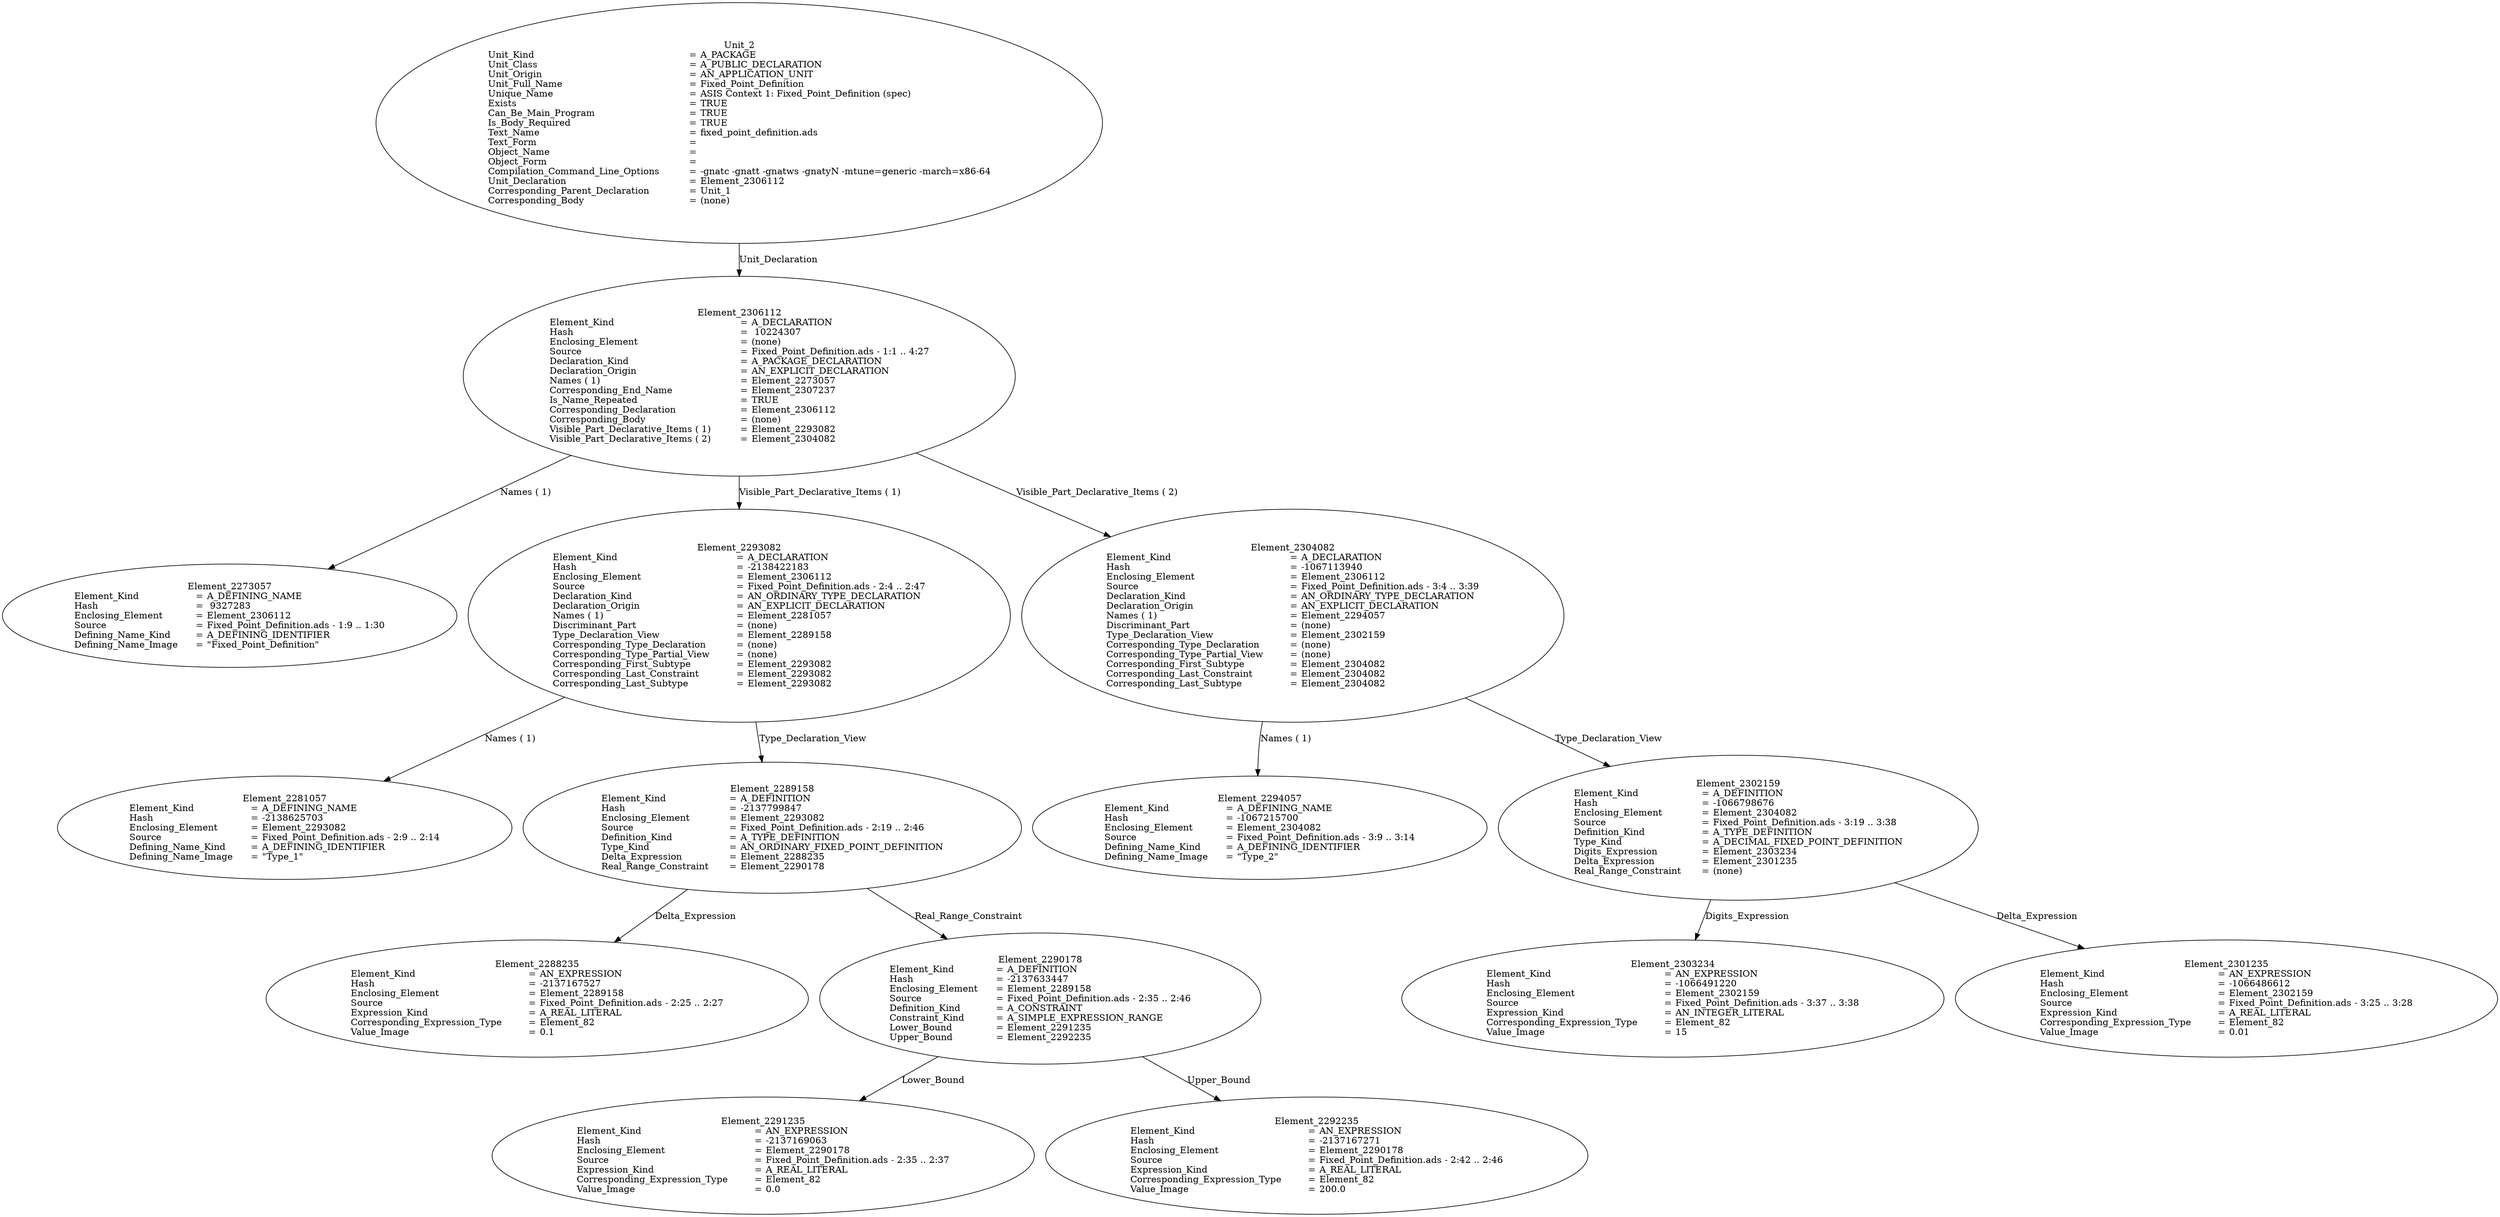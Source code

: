 digraph "fixed_point_definition.adt" {
  Unit_2 -> Element_2306112
      [ label=Unit_Declaration ];
  Unit_2
      [ label=<<TABLE BORDER="0" CELLBORDER="0" CELLSPACING="0" CELLPADDING="0"> 
          <TR><TD COLSPAN="3">Unit_2</TD></TR>
          <TR><TD ALIGN="LEFT">Unit_Kind   </TD><TD> = </TD><TD ALIGN="LEFT">A_PACKAGE</TD></TR>
          <TR><TD ALIGN="LEFT">Unit_Class   </TD><TD> = </TD><TD ALIGN="LEFT">A_PUBLIC_DECLARATION</TD></TR>
          <TR><TD ALIGN="LEFT">Unit_Origin   </TD><TD> = </TD><TD ALIGN="LEFT">AN_APPLICATION_UNIT</TD></TR>
          <TR><TD ALIGN="LEFT">Unit_Full_Name    </TD><TD> = </TD><TD ALIGN="LEFT">Fixed_Point_Definition</TD></TR>
          <TR><TD ALIGN="LEFT">Unique_Name   </TD><TD> = </TD><TD ALIGN="LEFT">ASIS Context 1: Fixed_Point_Definition (spec)</TD></TR>
          <TR><TD ALIGN="LEFT">Exists  </TD><TD> = </TD><TD ALIGN="LEFT">TRUE</TD></TR>
          <TR><TD ALIGN="LEFT">Can_Be_Main_Program     </TD><TD> = </TD><TD ALIGN="LEFT">TRUE</TD></TR>
          <TR><TD ALIGN="LEFT">Is_Body_Required     </TD><TD> = </TD><TD ALIGN="LEFT">TRUE</TD></TR>
          <TR><TD ALIGN="LEFT">Text_Name   </TD><TD> = </TD><TD ALIGN="LEFT">fixed_point_definition.ads</TD></TR>
          <TR><TD ALIGN="LEFT">Text_Form   </TD><TD> = </TD><TD ALIGN="LEFT"></TD></TR>
          <TR><TD ALIGN="LEFT">Object_Name   </TD><TD> = </TD><TD ALIGN="LEFT"></TD></TR>
          <TR><TD ALIGN="LEFT">Object_Form   </TD><TD> = </TD><TD ALIGN="LEFT"></TD></TR>
          <TR><TD ALIGN="LEFT">Compilation_Command_Line_Options         </TD><TD> = </TD><TD ALIGN="LEFT">-gnatc -gnatt -gnatws -gnatyN -mtune=generic -march=x86-64</TD></TR>
          <TR><TD ALIGN="LEFT">Unit_Declaration     </TD><TD> = </TD><TD ALIGN="LEFT">Element_2306112</TD></TR>
          <TR><TD ALIGN="LEFT">Corresponding_Parent_Declaration         </TD><TD> = </TD><TD ALIGN="LEFT">Unit_1</TD></TR>
          <TR><TD ALIGN="LEFT">Corresponding_Body     </TD><TD> = </TD><TD ALIGN="LEFT">(none)</TD></TR>
          </TABLE>> ];
  Element_2306112 -> Element_2273057
      [ label="Names ( 1)" ];
  Element_2306112 -> Element_2293082
      [ label="Visible_Part_Declarative_Items ( 1)" ];
  Element_2306112 -> Element_2304082
      [ label="Visible_Part_Declarative_Items ( 2)" ];
  Element_2306112
      [ label=<<TABLE BORDER="0" CELLBORDER="0" CELLSPACING="0" CELLPADDING="0"> 
          <TR><TD COLSPAN="3">Element_2306112</TD></TR>
          <TR><TD ALIGN="LEFT">Element_Kind    </TD><TD> = </TD><TD ALIGN="LEFT">A_DECLARATION</TD></TR>
          <TR><TD ALIGN="LEFT">Hash  </TD><TD> = </TD><TD ALIGN="LEFT"> 10224307</TD></TR>
          <TR><TD ALIGN="LEFT">Enclosing_Element     </TD><TD> = </TD><TD ALIGN="LEFT">(none)</TD></TR>
          <TR><TD ALIGN="LEFT">Source  </TD><TD> = </TD><TD ALIGN="LEFT">Fixed_Point_Definition.ads - 1:1 .. 4:27</TD></TR>
          <TR><TD ALIGN="LEFT">Declaration_Kind     </TD><TD> = </TD><TD ALIGN="LEFT">A_PACKAGE_DECLARATION</TD></TR>
          <TR><TD ALIGN="LEFT">Declaration_Origin     </TD><TD> = </TD><TD ALIGN="LEFT">AN_EXPLICIT_DECLARATION</TD></TR>
          <TR><TD ALIGN="LEFT">Names ( 1)   </TD><TD> = </TD><TD ALIGN="LEFT">Element_2273057</TD></TR>
          <TR><TD ALIGN="LEFT">Corresponding_End_Name      </TD><TD> = </TD><TD ALIGN="LEFT">Element_2307237</TD></TR>
          <TR><TD ALIGN="LEFT">Is_Name_Repeated     </TD><TD> = </TD><TD ALIGN="LEFT">TRUE</TD></TR>
          <TR><TD ALIGN="LEFT">Corresponding_Declaration       </TD><TD> = </TD><TD ALIGN="LEFT">Element_2306112</TD></TR>
          <TR><TD ALIGN="LEFT">Corresponding_Body     </TD><TD> = </TD><TD ALIGN="LEFT">(none)</TD></TR>
          <TR><TD ALIGN="LEFT">Visible_Part_Declarative_Items ( 1)         </TD><TD> = </TD><TD ALIGN="LEFT">Element_2293082</TD></TR>
          <TR><TD ALIGN="LEFT">Visible_Part_Declarative_Items ( 2)         </TD><TD> = </TD><TD ALIGN="LEFT">Element_2304082</TD></TR>
          </TABLE>> ];
  Element_2273057
      [ label=<<TABLE BORDER="0" CELLBORDER="0" CELLSPACING="0" CELLPADDING="0"> 
          <TR><TD COLSPAN="3">Element_2273057</TD></TR>
          <TR><TD ALIGN="LEFT">Element_Kind    </TD><TD> = </TD><TD ALIGN="LEFT">A_DEFINING_NAME</TD></TR>
          <TR><TD ALIGN="LEFT">Hash  </TD><TD> = </TD><TD ALIGN="LEFT"> 9327283</TD></TR>
          <TR><TD ALIGN="LEFT">Enclosing_Element     </TD><TD> = </TD><TD ALIGN="LEFT">Element_2306112</TD></TR>
          <TR><TD ALIGN="LEFT">Source  </TD><TD> = </TD><TD ALIGN="LEFT">Fixed_Point_Definition.ads - 1:9 .. 1:30</TD></TR>
          <TR><TD ALIGN="LEFT">Defining_Name_Kind     </TD><TD> = </TD><TD ALIGN="LEFT">A_DEFINING_IDENTIFIER</TD></TR>
          <TR><TD ALIGN="LEFT">Defining_Name_Image     </TD><TD> = </TD><TD ALIGN="LEFT">"Fixed_Point_Definition"</TD></TR>
          </TABLE>> ];
  Element_2293082 -> Element_2281057
      [ label="Names ( 1)" ];
  Element_2293082 -> Element_2289158
      [ label=Type_Declaration_View ];
  Element_2293082
      [ label=<<TABLE BORDER="0" CELLBORDER="0" CELLSPACING="0" CELLPADDING="0"> 
          <TR><TD COLSPAN="3">Element_2293082</TD></TR>
          <TR><TD ALIGN="LEFT">Element_Kind    </TD><TD> = </TD><TD ALIGN="LEFT">A_DECLARATION</TD></TR>
          <TR><TD ALIGN="LEFT">Hash  </TD><TD> = </TD><TD ALIGN="LEFT">-2138422183</TD></TR>
          <TR><TD ALIGN="LEFT">Enclosing_Element     </TD><TD> = </TD><TD ALIGN="LEFT">Element_2306112</TD></TR>
          <TR><TD ALIGN="LEFT">Source  </TD><TD> = </TD><TD ALIGN="LEFT">Fixed_Point_Definition.ads - 2:4 .. 2:47</TD></TR>
          <TR><TD ALIGN="LEFT">Declaration_Kind     </TD><TD> = </TD><TD ALIGN="LEFT">AN_ORDINARY_TYPE_DECLARATION</TD></TR>
          <TR><TD ALIGN="LEFT">Declaration_Origin     </TD><TD> = </TD><TD ALIGN="LEFT">AN_EXPLICIT_DECLARATION</TD></TR>
          <TR><TD ALIGN="LEFT">Names ( 1)   </TD><TD> = </TD><TD ALIGN="LEFT">Element_2281057</TD></TR>
          <TR><TD ALIGN="LEFT">Discriminant_Part     </TD><TD> = </TD><TD ALIGN="LEFT">(none)</TD></TR>
          <TR><TD ALIGN="LEFT">Type_Declaration_View      </TD><TD> = </TD><TD ALIGN="LEFT">Element_2289158</TD></TR>
          <TR><TD ALIGN="LEFT">Corresponding_Type_Declaration        </TD><TD> = </TD><TD ALIGN="LEFT">(none)</TD></TR>
          <TR><TD ALIGN="LEFT">Corresponding_Type_Partial_View        </TD><TD> = </TD><TD ALIGN="LEFT">(none)</TD></TR>
          <TR><TD ALIGN="LEFT">Corresponding_First_Subtype       </TD><TD> = </TD><TD ALIGN="LEFT">Element_2293082</TD></TR>
          <TR><TD ALIGN="LEFT">Corresponding_Last_Constraint        </TD><TD> = </TD><TD ALIGN="LEFT">Element_2293082</TD></TR>
          <TR><TD ALIGN="LEFT">Corresponding_Last_Subtype       </TD><TD> = </TD><TD ALIGN="LEFT">Element_2293082</TD></TR>
          </TABLE>> ];
  Element_2281057
      [ label=<<TABLE BORDER="0" CELLBORDER="0" CELLSPACING="0" CELLPADDING="0"> 
          <TR><TD COLSPAN="3">Element_2281057</TD></TR>
          <TR><TD ALIGN="LEFT">Element_Kind    </TD><TD> = </TD><TD ALIGN="LEFT">A_DEFINING_NAME</TD></TR>
          <TR><TD ALIGN="LEFT">Hash  </TD><TD> = </TD><TD ALIGN="LEFT">-2138625703</TD></TR>
          <TR><TD ALIGN="LEFT">Enclosing_Element     </TD><TD> = </TD><TD ALIGN="LEFT">Element_2293082</TD></TR>
          <TR><TD ALIGN="LEFT">Source  </TD><TD> = </TD><TD ALIGN="LEFT">Fixed_Point_Definition.ads - 2:9 .. 2:14</TD></TR>
          <TR><TD ALIGN="LEFT">Defining_Name_Kind     </TD><TD> = </TD><TD ALIGN="LEFT">A_DEFINING_IDENTIFIER</TD></TR>
          <TR><TD ALIGN="LEFT">Defining_Name_Image     </TD><TD> = </TD><TD ALIGN="LEFT">"Type_1"</TD></TR>
          </TABLE>> ];
  Element_2289158 -> Element_2288235
      [ label=Delta_Expression ];
  Element_2289158 -> Element_2290178
      [ label=Real_Range_Constraint ];
  Element_2289158
      [ label=<<TABLE BORDER="0" CELLBORDER="0" CELLSPACING="0" CELLPADDING="0"> 
          <TR><TD COLSPAN="3">Element_2289158</TD></TR>
          <TR><TD ALIGN="LEFT">Element_Kind    </TD><TD> = </TD><TD ALIGN="LEFT">A_DEFINITION</TD></TR>
          <TR><TD ALIGN="LEFT">Hash  </TD><TD> = </TD><TD ALIGN="LEFT">-2137799847</TD></TR>
          <TR><TD ALIGN="LEFT">Enclosing_Element     </TD><TD> = </TD><TD ALIGN="LEFT">Element_2293082</TD></TR>
          <TR><TD ALIGN="LEFT">Source  </TD><TD> = </TD><TD ALIGN="LEFT">Fixed_Point_Definition.ads - 2:19 .. 2:46</TD></TR>
          <TR><TD ALIGN="LEFT">Definition_Kind    </TD><TD> = </TD><TD ALIGN="LEFT">A_TYPE_DEFINITION</TD></TR>
          <TR><TD ALIGN="LEFT">Type_Kind   </TD><TD> = </TD><TD ALIGN="LEFT">AN_ORDINARY_FIXED_POINT_DEFINITION</TD></TR>
          <TR><TD ALIGN="LEFT">Delta_Expression     </TD><TD> = </TD><TD ALIGN="LEFT">Element_2288235</TD></TR>
          <TR><TD ALIGN="LEFT">Real_Range_Constraint      </TD><TD> = </TD><TD ALIGN="LEFT">Element_2290178</TD></TR>
          </TABLE>> ];
  Element_2288235
      [ label=<<TABLE BORDER="0" CELLBORDER="0" CELLSPACING="0" CELLPADDING="0"> 
          <TR><TD COLSPAN="3">Element_2288235</TD></TR>
          <TR><TD ALIGN="LEFT">Element_Kind    </TD><TD> = </TD><TD ALIGN="LEFT">AN_EXPRESSION</TD></TR>
          <TR><TD ALIGN="LEFT">Hash  </TD><TD> = </TD><TD ALIGN="LEFT">-2137167527</TD></TR>
          <TR><TD ALIGN="LEFT">Enclosing_Element     </TD><TD> = </TD><TD ALIGN="LEFT">Element_2289158</TD></TR>
          <TR><TD ALIGN="LEFT">Source  </TD><TD> = </TD><TD ALIGN="LEFT">Fixed_Point_Definition.ads - 2:25 .. 2:27</TD></TR>
          <TR><TD ALIGN="LEFT">Expression_Kind    </TD><TD> = </TD><TD ALIGN="LEFT">A_REAL_LITERAL</TD></TR>
          <TR><TD ALIGN="LEFT">Corresponding_Expression_Type        </TD><TD> = </TD><TD ALIGN="LEFT">Element_82</TD></TR>
          <TR><TD ALIGN="LEFT">Value_Image   </TD><TD> = </TD><TD ALIGN="LEFT">0.1</TD></TR>
          </TABLE>> ];
  Element_2290178 -> Element_2291235
      [ label=Lower_Bound ];
  Element_2290178 -> Element_2292235
      [ label=Upper_Bound ];
  Element_2290178
      [ label=<<TABLE BORDER="0" CELLBORDER="0" CELLSPACING="0" CELLPADDING="0"> 
          <TR><TD COLSPAN="3">Element_2290178</TD></TR>
          <TR><TD ALIGN="LEFT">Element_Kind    </TD><TD> = </TD><TD ALIGN="LEFT">A_DEFINITION</TD></TR>
          <TR><TD ALIGN="LEFT">Hash  </TD><TD> = </TD><TD ALIGN="LEFT">-2137633447</TD></TR>
          <TR><TD ALIGN="LEFT">Enclosing_Element     </TD><TD> = </TD><TD ALIGN="LEFT">Element_2289158</TD></TR>
          <TR><TD ALIGN="LEFT">Source  </TD><TD> = </TD><TD ALIGN="LEFT">Fixed_Point_Definition.ads - 2:35 .. 2:46</TD></TR>
          <TR><TD ALIGN="LEFT">Definition_Kind    </TD><TD> = </TD><TD ALIGN="LEFT">A_CONSTRAINT</TD></TR>
          <TR><TD ALIGN="LEFT">Constraint_Kind    </TD><TD> = </TD><TD ALIGN="LEFT">A_SIMPLE_EXPRESSION_RANGE</TD></TR>
          <TR><TD ALIGN="LEFT">Lower_Bound   </TD><TD> = </TD><TD ALIGN="LEFT">Element_2291235</TD></TR>
          <TR><TD ALIGN="LEFT">Upper_Bound   </TD><TD> = </TD><TD ALIGN="LEFT">Element_2292235</TD></TR>
          </TABLE>> ];
  Element_2291235
      [ label=<<TABLE BORDER="0" CELLBORDER="0" CELLSPACING="0" CELLPADDING="0"> 
          <TR><TD COLSPAN="3">Element_2291235</TD></TR>
          <TR><TD ALIGN="LEFT">Element_Kind    </TD><TD> = </TD><TD ALIGN="LEFT">AN_EXPRESSION</TD></TR>
          <TR><TD ALIGN="LEFT">Hash  </TD><TD> = </TD><TD ALIGN="LEFT">-2137169063</TD></TR>
          <TR><TD ALIGN="LEFT">Enclosing_Element     </TD><TD> = </TD><TD ALIGN="LEFT">Element_2290178</TD></TR>
          <TR><TD ALIGN="LEFT">Source  </TD><TD> = </TD><TD ALIGN="LEFT">Fixed_Point_Definition.ads - 2:35 .. 2:37</TD></TR>
          <TR><TD ALIGN="LEFT">Expression_Kind    </TD><TD> = </TD><TD ALIGN="LEFT">A_REAL_LITERAL</TD></TR>
          <TR><TD ALIGN="LEFT">Corresponding_Expression_Type        </TD><TD> = </TD><TD ALIGN="LEFT">Element_82</TD></TR>
          <TR><TD ALIGN="LEFT">Value_Image   </TD><TD> = </TD><TD ALIGN="LEFT">0.0</TD></TR>
          </TABLE>> ];
  Element_2292235
      [ label=<<TABLE BORDER="0" CELLBORDER="0" CELLSPACING="0" CELLPADDING="0"> 
          <TR><TD COLSPAN="3">Element_2292235</TD></TR>
          <TR><TD ALIGN="LEFT">Element_Kind    </TD><TD> = </TD><TD ALIGN="LEFT">AN_EXPRESSION</TD></TR>
          <TR><TD ALIGN="LEFT">Hash  </TD><TD> = </TD><TD ALIGN="LEFT">-2137167271</TD></TR>
          <TR><TD ALIGN="LEFT">Enclosing_Element     </TD><TD> = </TD><TD ALIGN="LEFT">Element_2290178</TD></TR>
          <TR><TD ALIGN="LEFT">Source  </TD><TD> = </TD><TD ALIGN="LEFT">Fixed_Point_Definition.ads - 2:42 .. 2:46</TD></TR>
          <TR><TD ALIGN="LEFT">Expression_Kind    </TD><TD> = </TD><TD ALIGN="LEFT">A_REAL_LITERAL</TD></TR>
          <TR><TD ALIGN="LEFT">Corresponding_Expression_Type        </TD><TD> = </TD><TD ALIGN="LEFT">Element_82</TD></TR>
          <TR><TD ALIGN="LEFT">Value_Image   </TD><TD> = </TD><TD ALIGN="LEFT">200.0</TD></TR>
          </TABLE>> ];
  Element_2304082 -> Element_2294057
      [ label="Names ( 1)" ];
  Element_2304082 -> Element_2302159
      [ label=Type_Declaration_View ];
  Element_2304082
      [ label=<<TABLE BORDER="0" CELLBORDER="0" CELLSPACING="0" CELLPADDING="0"> 
          <TR><TD COLSPAN="3">Element_2304082</TD></TR>
          <TR><TD ALIGN="LEFT">Element_Kind    </TD><TD> = </TD><TD ALIGN="LEFT">A_DECLARATION</TD></TR>
          <TR><TD ALIGN="LEFT">Hash  </TD><TD> = </TD><TD ALIGN="LEFT">-1067113940</TD></TR>
          <TR><TD ALIGN="LEFT">Enclosing_Element     </TD><TD> = </TD><TD ALIGN="LEFT">Element_2306112</TD></TR>
          <TR><TD ALIGN="LEFT">Source  </TD><TD> = </TD><TD ALIGN="LEFT">Fixed_Point_Definition.ads - 3:4 .. 3:39</TD></TR>
          <TR><TD ALIGN="LEFT">Declaration_Kind     </TD><TD> = </TD><TD ALIGN="LEFT">AN_ORDINARY_TYPE_DECLARATION</TD></TR>
          <TR><TD ALIGN="LEFT">Declaration_Origin     </TD><TD> = </TD><TD ALIGN="LEFT">AN_EXPLICIT_DECLARATION</TD></TR>
          <TR><TD ALIGN="LEFT">Names ( 1)   </TD><TD> = </TD><TD ALIGN="LEFT">Element_2294057</TD></TR>
          <TR><TD ALIGN="LEFT">Discriminant_Part     </TD><TD> = </TD><TD ALIGN="LEFT">(none)</TD></TR>
          <TR><TD ALIGN="LEFT">Type_Declaration_View      </TD><TD> = </TD><TD ALIGN="LEFT">Element_2302159</TD></TR>
          <TR><TD ALIGN="LEFT">Corresponding_Type_Declaration        </TD><TD> = </TD><TD ALIGN="LEFT">(none)</TD></TR>
          <TR><TD ALIGN="LEFT">Corresponding_Type_Partial_View        </TD><TD> = </TD><TD ALIGN="LEFT">(none)</TD></TR>
          <TR><TD ALIGN="LEFT">Corresponding_First_Subtype       </TD><TD> = </TD><TD ALIGN="LEFT">Element_2304082</TD></TR>
          <TR><TD ALIGN="LEFT">Corresponding_Last_Constraint        </TD><TD> = </TD><TD ALIGN="LEFT">Element_2304082</TD></TR>
          <TR><TD ALIGN="LEFT">Corresponding_Last_Subtype       </TD><TD> = </TD><TD ALIGN="LEFT">Element_2304082</TD></TR>
          </TABLE>> ];
  Element_2294057
      [ label=<<TABLE BORDER="0" CELLBORDER="0" CELLSPACING="0" CELLPADDING="0"> 
          <TR><TD COLSPAN="3">Element_2294057</TD></TR>
          <TR><TD ALIGN="LEFT">Element_Kind    </TD><TD> = </TD><TD ALIGN="LEFT">A_DEFINING_NAME</TD></TR>
          <TR><TD ALIGN="LEFT">Hash  </TD><TD> = </TD><TD ALIGN="LEFT">-1067215700</TD></TR>
          <TR><TD ALIGN="LEFT">Enclosing_Element     </TD><TD> = </TD><TD ALIGN="LEFT">Element_2304082</TD></TR>
          <TR><TD ALIGN="LEFT">Source  </TD><TD> = </TD><TD ALIGN="LEFT">Fixed_Point_Definition.ads - 3:9 .. 3:14</TD></TR>
          <TR><TD ALIGN="LEFT">Defining_Name_Kind     </TD><TD> = </TD><TD ALIGN="LEFT">A_DEFINING_IDENTIFIER</TD></TR>
          <TR><TD ALIGN="LEFT">Defining_Name_Image     </TD><TD> = </TD><TD ALIGN="LEFT">"Type_2"</TD></TR>
          </TABLE>> ];
  Element_2302159 -> Element_2303234
      [ label=Digits_Expression ];
  Element_2302159 -> Element_2301235
      [ label=Delta_Expression ];
  Element_2302159
      [ label=<<TABLE BORDER="0" CELLBORDER="0" CELLSPACING="0" CELLPADDING="0"> 
          <TR><TD COLSPAN="3">Element_2302159</TD></TR>
          <TR><TD ALIGN="LEFT">Element_Kind    </TD><TD> = </TD><TD ALIGN="LEFT">A_DEFINITION</TD></TR>
          <TR><TD ALIGN="LEFT">Hash  </TD><TD> = </TD><TD ALIGN="LEFT">-1066798676</TD></TR>
          <TR><TD ALIGN="LEFT">Enclosing_Element     </TD><TD> = </TD><TD ALIGN="LEFT">Element_2304082</TD></TR>
          <TR><TD ALIGN="LEFT">Source  </TD><TD> = </TD><TD ALIGN="LEFT">Fixed_Point_Definition.ads - 3:19 .. 3:38</TD></TR>
          <TR><TD ALIGN="LEFT">Definition_Kind    </TD><TD> = </TD><TD ALIGN="LEFT">A_TYPE_DEFINITION</TD></TR>
          <TR><TD ALIGN="LEFT">Type_Kind   </TD><TD> = </TD><TD ALIGN="LEFT">A_DECIMAL_FIXED_POINT_DEFINITION</TD></TR>
          <TR><TD ALIGN="LEFT">Digits_Expression     </TD><TD> = </TD><TD ALIGN="LEFT">Element_2303234</TD></TR>
          <TR><TD ALIGN="LEFT">Delta_Expression     </TD><TD> = </TD><TD ALIGN="LEFT">Element_2301235</TD></TR>
          <TR><TD ALIGN="LEFT">Real_Range_Constraint      </TD><TD> = </TD><TD ALIGN="LEFT">(none)</TD></TR>
          </TABLE>> ];
  Element_2301235
      [ label=<<TABLE BORDER="0" CELLBORDER="0" CELLSPACING="0" CELLPADDING="0"> 
          <TR><TD COLSPAN="3">Element_2301235</TD></TR>
          <TR><TD ALIGN="LEFT">Element_Kind    </TD><TD> = </TD><TD ALIGN="LEFT">AN_EXPRESSION</TD></TR>
          <TR><TD ALIGN="LEFT">Hash  </TD><TD> = </TD><TD ALIGN="LEFT">-1066486612</TD></TR>
          <TR><TD ALIGN="LEFT">Enclosing_Element     </TD><TD> = </TD><TD ALIGN="LEFT">Element_2302159</TD></TR>
          <TR><TD ALIGN="LEFT">Source  </TD><TD> = </TD><TD ALIGN="LEFT">Fixed_Point_Definition.ads - 3:25 .. 3:28</TD></TR>
          <TR><TD ALIGN="LEFT">Expression_Kind    </TD><TD> = </TD><TD ALIGN="LEFT">A_REAL_LITERAL</TD></TR>
          <TR><TD ALIGN="LEFT">Corresponding_Expression_Type        </TD><TD> = </TD><TD ALIGN="LEFT">Element_82</TD></TR>
          <TR><TD ALIGN="LEFT">Value_Image   </TD><TD> = </TD><TD ALIGN="LEFT">0.01</TD></TR>
          </TABLE>> ];
  Element_2303234
      [ label=<<TABLE BORDER="0" CELLBORDER="0" CELLSPACING="0" CELLPADDING="0"> 
          <TR><TD COLSPAN="3">Element_2303234</TD></TR>
          <TR><TD ALIGN="LEFT">Element_Kind    </TD><TD> = </TD><TD ALIGN="LEFT">AN_EXPRESSION</TD></TR>
          <TR><TD ALIGN="LEFT">Hash  </TD><TD> = </TD><TD ALIGN="LEFT">-1066491220</TD></TR>
          <TR><TD ALIGN="LEFT">Enclosing_Element     </TD><TD> = </TD><TD ALIGN="LEFT">Element_2302159</TD></TR>
          <TR><TD ALIGN="LEFT">Source  </TD><TD> = </TD><TD ALIGN="LEFT">Fixed_Point_Definition.ads - 3:37 .. 3:38</TD></TR>
          <TR><TD ALIGN="LEFT">Expression_Kind    </TD><TD> = </TD><TD ALIGN="LEFT">AN_INTEGER_LITERAL</TD></TR>
          <TR><TD ALIGN="LEFT">Corresponding_Expression_Type        </TD><TD> = </TD><TD ALIGN="LEFT">Element_82</TD></TR>
          <TR><TD ALIGN="LEFT">Value_Image   </TD><TD> = </TD><TD ALIGN="LEFT">15</TD></TR>
          </TABLE>> ]
}
